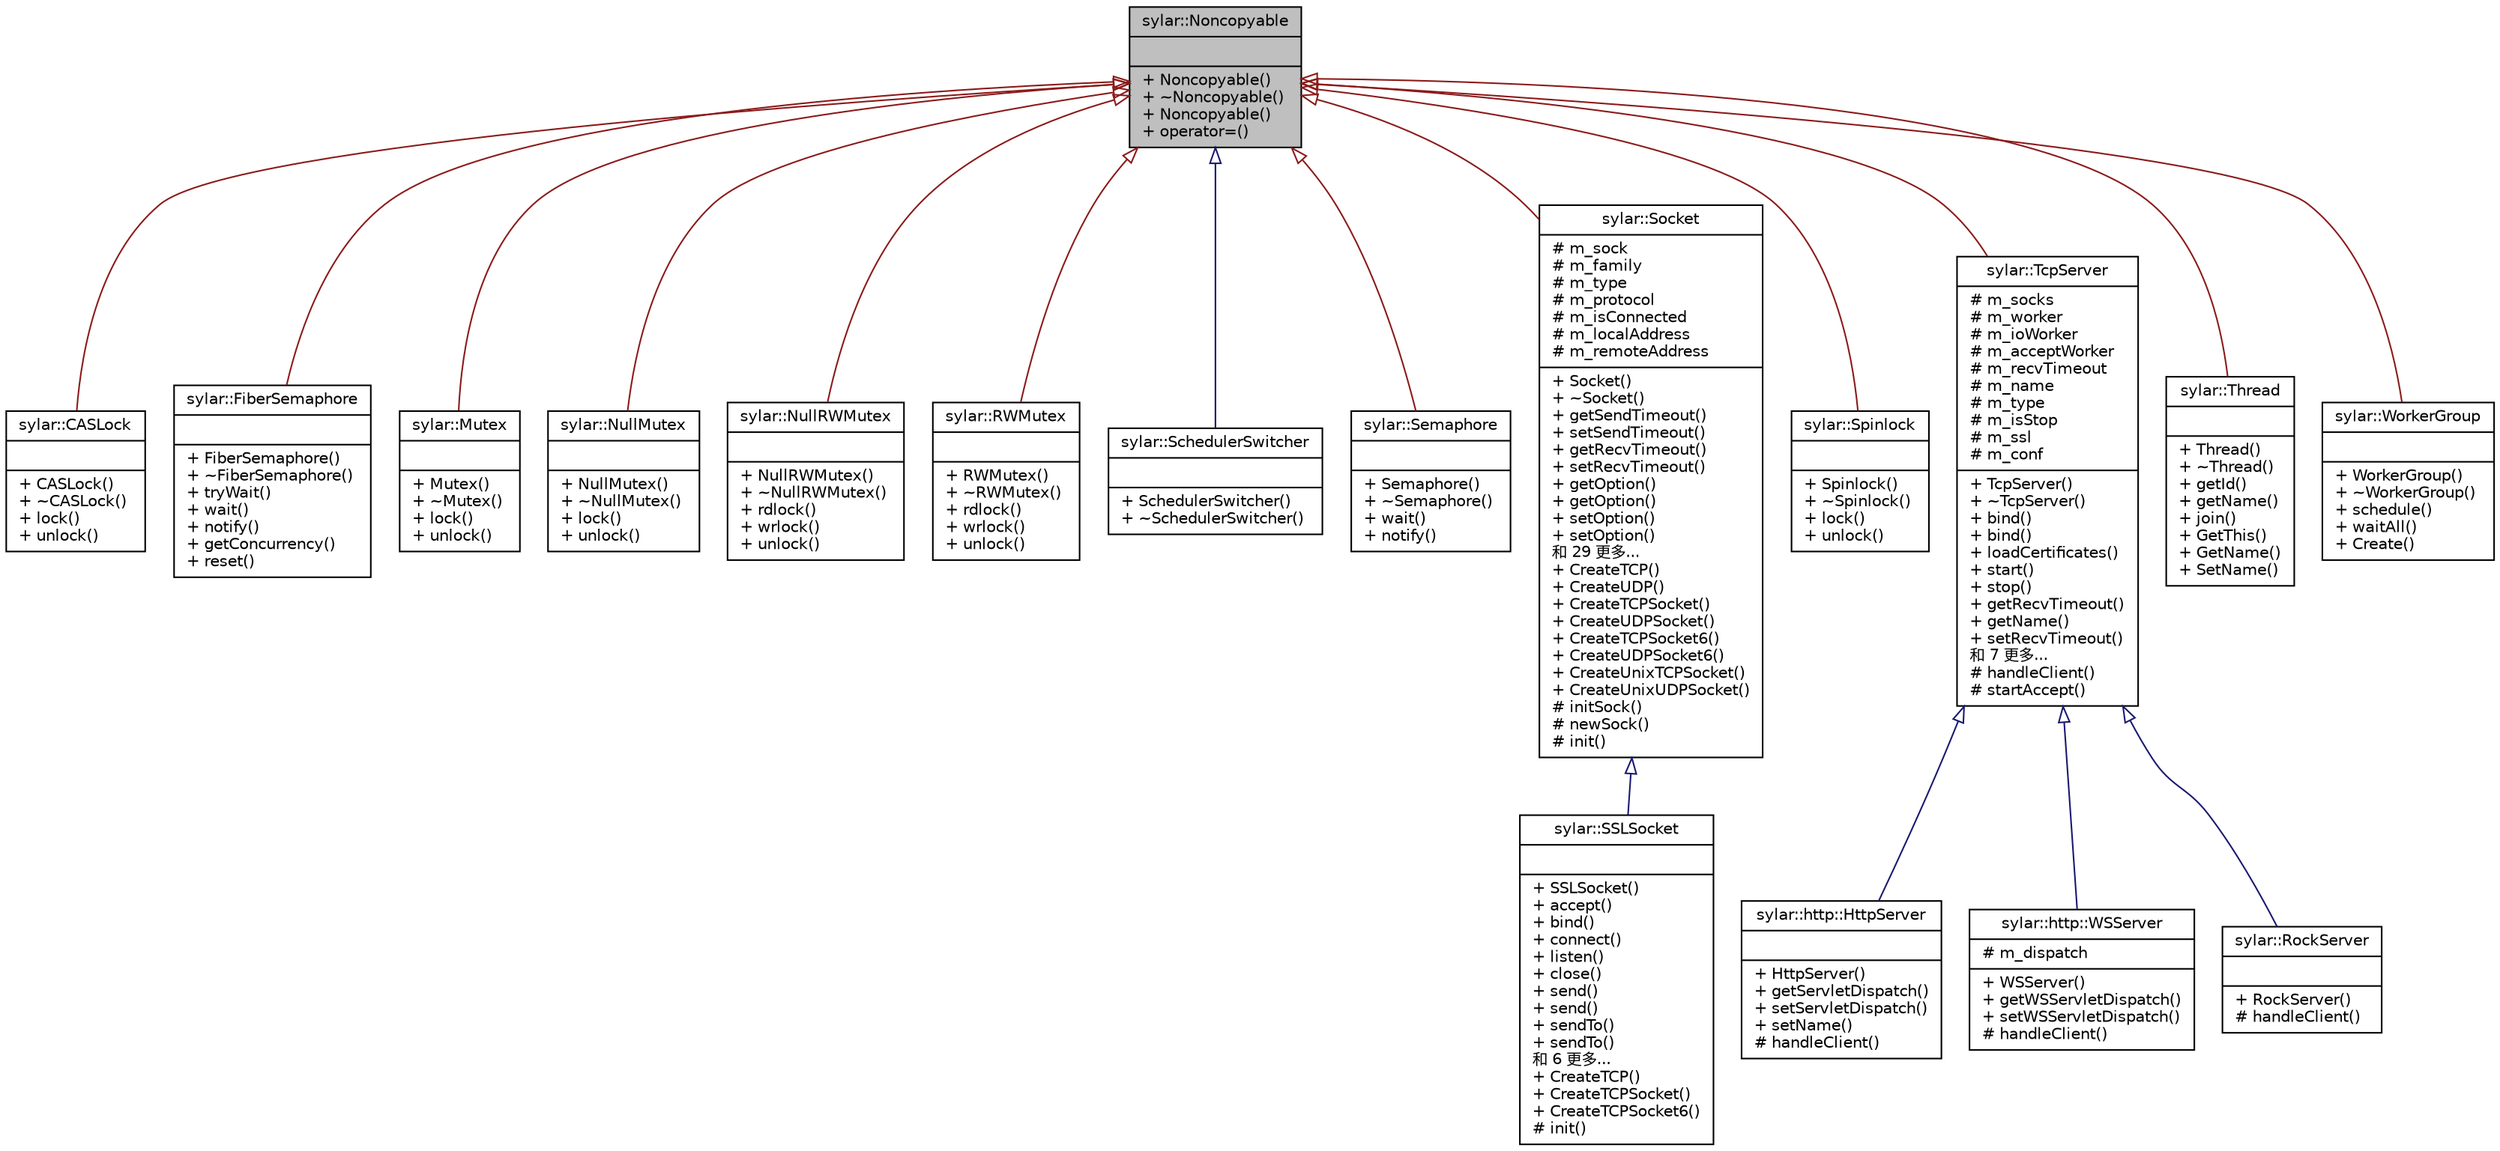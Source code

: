 digraph "sylar::Noncopyable"
{
 // LATEX_PDF_SIZE
  edge [fontname="Helvetica",fontsize="10",labelfontname="Helvetica",labelfontsize="10"];
  node [fontname="Helvetica",fontsize="10",shape=record];
  Node1 [label="{sylar::Noncopyable\n||+ Noncopyable()\l+ ~Noncopyable()\l+ Noncopyable()\l+ operator=()\l}",height=0.2,width=0.4,color="black", fillcolor="grey75", style="filled", fontcolor="black",tooltip="对象无法拷贝,赋值"];
  Node1 -> Node2 [dir="back",color="firebrick4",fontsize="10",style="solid",arrowtail="onormal",fontname="Helvetica"];
  Node2 [label="{sylar::CASLock\n||+ CASLock()\l+ ~CASLock()\l+ lock()\l+ unlock()\l}",height=0.2,width=0.4,color="black", fillcolor="white", style="filled",URL="$classsylar_1_1CASLock.html",tooltip="原子锁"];
  Node1 -> Node3 [dir="back",color="firebrick4",fontsize="10",style="solid",arrowtail="onormal",fontname="Helvetica"];
  Node3 [label="{sylar::FiberSemaphore\n||+ FiberSemaphore()\l+ ~FiberSemaphore()\l+ tryWait()\l+ wait()\l+ notify()\l+ getConcurrency()\l+ reset()\l}",height=0.2,width=0.4,color="black", fillcolor="white", style="filled",URL="$classsylar_1_1FiberSemaphore.html",tooltip=" "];
  Node1 -> Node4 [dir="back",color="firebrick4",fontsize="10",style="solid",arrowtail="onormal",fontname="Helvetica"];
  Node4 [label="{sylar::Mutex\n||+ Mutex()\l+ ~Mutex()\l+ lock()\l+ unlock()\l}",height=0.2,width=0.4,color="black", fillcolor="white", style="filled",URL="$classsylar_1_1Mutex.html",tooltip="互斥量"];
  Node1 -> Node5 [dir="back",color="firebrick4",fontsize="10",style="solid",arrowtail="onormal",fontname="Helvetica"];
  Node5 [label="{sylar::NullMutex\n||+ NullMutex()\l+ ~NullMutex()\l+ lock()\l+ unlock()\l}",height=0.2,width=0.4,color="black", fillcolor="white", style="filled",URL="$classsylar_1_1NullMutex.html",tooltip="空锁(用于调试)"];
  Node1 -> Node6 [dir="back",color="firebrick4",fontsize="10",style="solid",arrowtail="onormal",fontname="Helvetica"];
  Node6 [label="{sylar::NullRWMutex\n||+ NullRWMutex()\l+ ~NullRWMutex()\l+ rdlock()\l+ wrlock()\l+ unlock()\l}",height=0.2,width=0.4,color="black", fillcolor="white", style="filled",URL="$classsylar_1_1NullRWMutex.html",tooltip="空读写锁(用于调试)"];
  Node1 -> Node7 [dir="back",color="firebrick4",fontsize="10",style="solid",arrowtail="onormal",fontname="Helvetica"];
  Node7 [label="{sylar::RWMutex\n||+ RWMutex()\l+ ~RWMutex()\l+ rdlock()\l+ wrlock()\l+ unlock()\l}",height=0.2,width=0.4,color="black", fillcolor="white", style="filled",URL="$classsylar_1_1RWMutex.html",tooltip="读写锁"];
  Node1 -> Node8 [dir="back",color="midnightblue",fontsize="10",style="solid",arrowtail="onormal",fontname="Helvetica"];
  Node8 [label="{sylar::SchedulerSwitcher\n||+ SchedulerSwitcher()\l+ ~SchedulerSwitcher()\l}",height=0.2,width=0.4,color="black", fillcolor="white", style="filled",URL="$classsylar_1_1SchedulerSwitcher.html",tooltip=" "];
  Node1 -> Node9 [dir="back",color="firebrick4",fontsize="10",style="solid",arrowtail="onormal",fontname="Helvetica"];
  Node9 [label="{sylar::Semaphore\n||+ Semaphore()\l+ ~Semaphore()\l+ wait()\l+ notify()\l}",height=0.2,width=0.4,color="black", fillcolor="white", style="filled",URL="$classsylar_1_1Semaphore.html",tooltip="信号量"];
  Node1 -> Node10 [dir="back",color="firebrick4",fontsize="10",style="solid",arrowtail="onormal",fontname="Helvetica"];
  Node10 [label="{sylar::Socket\n|# m_sock\l# m_family\l# m_type\l# m_protocol\l# m_isConnected\l# m_localAddress\l# m_remoteAddress\l|+ Socket()\l+ ~Socket()\l+ getSendTimeout()\l+ setSendTimeout()\l+ getRecvTimeout()\l+ setRecvTimeout()\l+ getOption()\l+ getOption()\l+ setOption()\l+ setOption()\l和 29 更多...\l+ CreateTCP()\l+ CreateUDP()\l+ CreateTCPSocket()\l+ CreateUDPSocket()\l+ CreateTCPSocket6()\l+ CreateUDPSocket6()\l+ CreateUnixTCPSocket()\l+ CreateUnixUDPSocket()\l# initSock()\l# newSock()\l# init()\l}",height=0.2,width=0.4,color="black", fillcolor="white", style="filled",URL="$classsylar_1_1Socket.html",tooltip="Socket封装类"];
  Node10 -> Node11 [dir="back",color="midnightblue",fontsize="10",style="solid",arrowtail="onormal",fontname="Helvetica"];
  Node11 [label="{sylar::SSLSocket\n||+ SSLSocket()\l+ accept()\l+ bind()\l+ connect()\l+ listen()\l+ close()\l+ send()\l+ send()\l+ sendTo()\l+ sendTo()\l和 6 更多...\l+ CreateTCP()\l+ CreateTCPSocket()\l+ CreateTCPSocket6()\l# init()\l}",height=0.2,width=0.4,color="black", fillcolor="white", style="filled",URL="$classsylar_1_1SSLSocket.html",tooltip=" "];
  Node1 -> Node12 [dir="back",color="firebrick4",fontsize="10",style="solid",arrowtail="onormal",fontname="Helvetica"];
  Node12 [label="{sylar::Spinlock\n||+ Spinlock()\l+ ~Spinlock()\l+ lock()\l+ unlock()\l}",height=0.2,width=0.4,color="black", fillcolor="white", style="filled",URL="$classsylar_1_1Spinlock.html",tooltip="自旋锁"];
  Node1 -> Node13 [dir="back",color="firebrick4",fontsize="10",style="solid",arrowtail="onormal",fontname="Helvetica"];
  Node13 [label="{sylar::TcpServer\n|# m_socks\l# m_worker\l# m_ioWorker\l# m_acceptWorker\l# m_recvTimeout\l# m_name\l# m_type\l# m_isStop\l# m_ssl\l# m_conf\l|+ TcpServer()\l+ ~TcpServer()\l+ bind()\l+ bind()\l+ loadCertificates()\l+ start()\l+ stop()\l+ getRecvTimeout()\l+ getName()\l+ setRecvTimeout()\l和 7 更多...\l# handleClient()\l# startAccept()\l}",height=0.2,width=0.4,color="black", fillcolor="white", style="filled",URL="$classsylar_1_1TcpServer.html",tooltip="TCP服务器封装"];
  Node13 -> Node14 [dir="back",color="midnightblue",fontsize="10",style="solid",arrowtail="onormal",fontname="Helvetica"];
  Node14 [label="{sylar::http::HttpServer\n||+ HttpServer()\l+ getServletDispatch()\l+ setServletDispatch()\l+ setName()\l# handleClient()\l}",height=0.2,width=0.4,color="black", fillcolor="white", style="filled",URL="$classsylar_1_1http_1_1HttpServer.html",tooltip="HTTP服务器类"];
  Node13 -> Node15 [dir="back",color="midnightblue",fontsize="10",style="solid",arrowtail="onormal",fontname="Helvetica"];
  Node15 [label="{sylar::http::WSServer\n|# m_dispatch\l|+ WSServer()\l+ getWSServletDispatch()\l+ setWSServletDispatch()\l# handleClient()\l}",height=0.2,width=0.4,color="black", fillcolor="white", style="filled",URL="$classsylar_1_1http_1_1WSServer.html",tooltip=" "];
  Node13 -> Node16 [dir="back",color="midnightblue",fontsize="10",style="solid",arrowtail="onormal",fontname="Helvetica"];
  Node16 [label="{sylar::RockServer\n||+ RockServer()\l# handleClient()\l}",height=0.2,width=0.4,color="black", fillcolor="white", style="filled",URL="$classsylar_1_1RockServer.html",tooltip=" "];
  Node1 -> Node17 [dir="back",color="firebrick4",fontsize="10",style="solid",arrowtail="onormal",fontname="Helvetica"];
  Node17 [label="{sylar::Thread\n||+ Thread()\l+ ~Thread()\l+ getId()\l+ getName()\l+ join()\l+ GetThis()\l+ GetName()\l+ SetName()\l}",height=0.2,width=0.4,color="black", fillcolor="white", style="filled",URL="$classsylar_1_1Thread.html",tooltip="线程类"];
  Node1 -> Node18 [dir="back",color="firebrick4",fontsize="10",style="solid",arrowtail="onormal",fontname="Helvetica"];
  Node18 [label="{sylar::WorkerGroup\n||+ WorkerGroup()\l+ ~WorkerGroup()\l+ schedule()\l+ waitAll()\l+ Create()\l}",height=0.2,width=0.4,color="black", fillcolor="white", style="filled",URL="$classsylar_1_1WorkerGroup.html",tooltip=" "];
}
